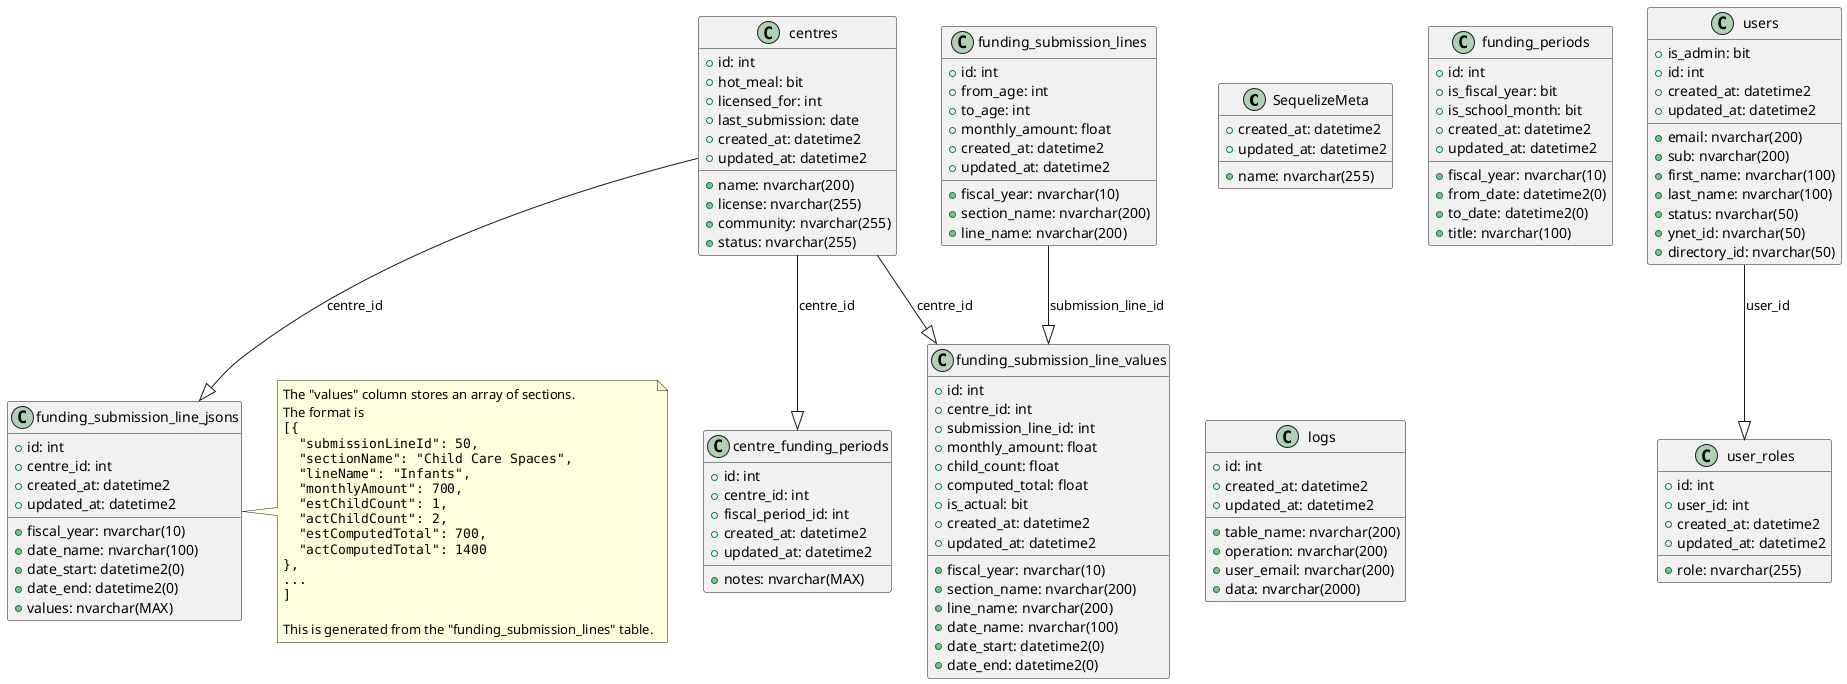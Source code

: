 @startuml

class "SequelizeMeta" {
  +name: nvarchar(255)
  +created_at: datetime2
  +updated_at: datetime2
}

class "centres" {
  +id: int
  +name: nvarchar(200)
  +license: nvarchar(255)
  +community: nvarchar(255)
  +status: nvarchar(255)
  +hot_meal: bit
  +licensed_for: int
  +last_submission: date
  +created_at: datetime2
  +updated_at: datetime2
}

class "funding_periods" {
  +id: int
  +fiscal_year: nvarchar(10)
  +from_date: datetime2(0)
  +to_date: datetime2(0)
  +title: nvarchar(100)
  +is_fiscal_year: bit
  +is_school_month: bit
  +created_at: datetime2
  +updated_at: datetime2
}

class "funding_submission_lines" {
  +id: int
  +fiscal_year: nvarchar(10)
  +section_name: nvarchar(200)
  +line_name: nvarchar(200)
  +from_age: int
  +to_age: int
  +monthly_amount: float
  +created_at: datetime2
  +updated_at: datetime2
}

class "logs" {
  +id: int
  +table_name: nvarchar(200)
  +operation: nvarchar(200)
  +user_email: nvarchar(200)
  +data: nvarchar(2000)
  +created_at: datetime2
  +updated_at: datetime2
}

class "users" {
  +email: nvarchar(200)
  +sub: nvarchar(200)
  +first_name: nvarchar(100)
  +last_name: nvarchar(100)
  +status: nvarchar(50)
  +is_admin: bit
  +ynet_id: nvarchar(50)
  +directory_id: nvarchar(50)
  +id: int
  +created_at: datetime2
  +updated_at: datetime2
}

class "centre_funding_periods" {
  +id: int
  +centre_id: int
  +fiscal_period_id: int
  +notes: nvarchar(MAX)
  +created_at: datetime2
  +updated_at: datetime2
}

class "funding_submission_line_jsons" {
  +id: int
  +centre_id: int
  +fiscal_year: nvarchar(10)
  +date_name: nvarchar(100)
  +date_start: datetime2(0)
  +date_end: datetime2(0)
  +values: nvarchar(MAX)
  +created_at: datetime2
  +updated_at: datetime2
}

note right of "funding_submission_line_jsons"
  The "values" column stores an array of sections.
  The format is
  <code>
  [{
    "submissionLineId": 50,
    "sectionName": "Child Care Spaces",
    "lineName": "Infants",
    "monthlyAmount": 700,
    "estChildCount": 1,
    "actChildCount": 2,
    "estComputedTotal": 700,
    "actComputedTotal": 1400
  },
  ...
  ]
  </code>

  This is generated from the "funding_submission_lines" table.
end note

class "funding_submission_line_values" {
  +id: int
  +centre_id: int
  +submission_line_id: int
  +fiscal_year: nvarchar(10)
  +section_name: nvarchar(200)
  +line_name: nvarchar(200)
  +monthly_amount: float
  +date_name: nvarchar(100)
  +date_start: datetime2(0)
  +date_end: datetime2(0)
  +child_count: float
  +computed_total: float
  +is_actual: bit
  +created_at: datetime2
  +updated_at: datetime2
}

class "user_roles" {
  +role: nvarchar(255)
  +id: int
  +user_id: int
  +created_at: datetime2
  +updated_at: datetime2
}

"centres" --|> "centre_funding_periods" : centre_id
"centres" --|> "funding_submission_line_jsons" : centre_id
"centres" --|> "funding_submission_line_values" : centre_id
"funding_submission_lines" --|> "funding_submission_line_values" : submission_line_id
"users" --|> "user_roles" : user_id

@enduml
